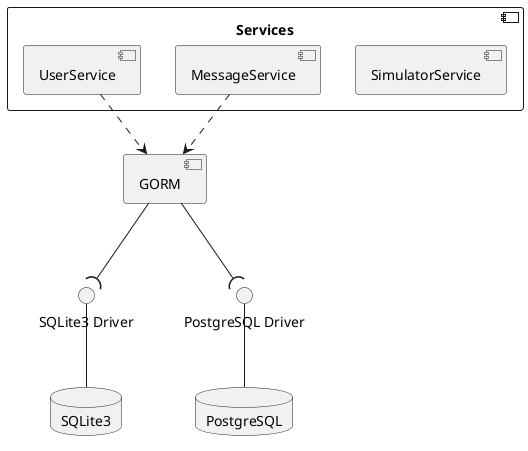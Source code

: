 @startuml

database PostgreSQL
database SQLite3
component Services {
  component SimulatorService
  component MessageService
  component UserService
}
component GORM
() "PostgreSQL Driver" as PostgreSQLDriver
() "SQLite3 Driver" as SQLite3Driver

PostgreSQL -up- PostgreSQLDriver
SQLite3 -up- SQLite3Driver
GORM -down-( PostgreSQLDriver
GORM -down-( SQLite3Driver

MessageService ..> GORM
UserService ..> GORM

@enduml